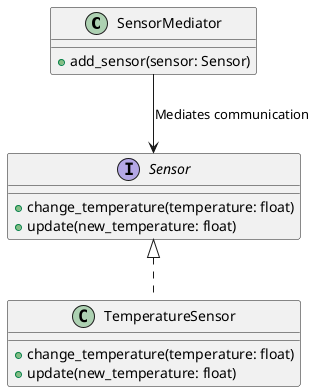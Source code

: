 @startuml
class SensorMediator {
  +add_sensor(sensor: Sensor)
}

interface Sensor {
  +change_temperature(temperature: float)
  +update(new_temperature: float)
}

class TemperatureSensor {
  +change_temperature(temperature: float)
  +update(new_temperature: float)
}

SensorMediator --> Sensor : Mediates communication
Sensor <|.. TemperatureSensor
@enduml